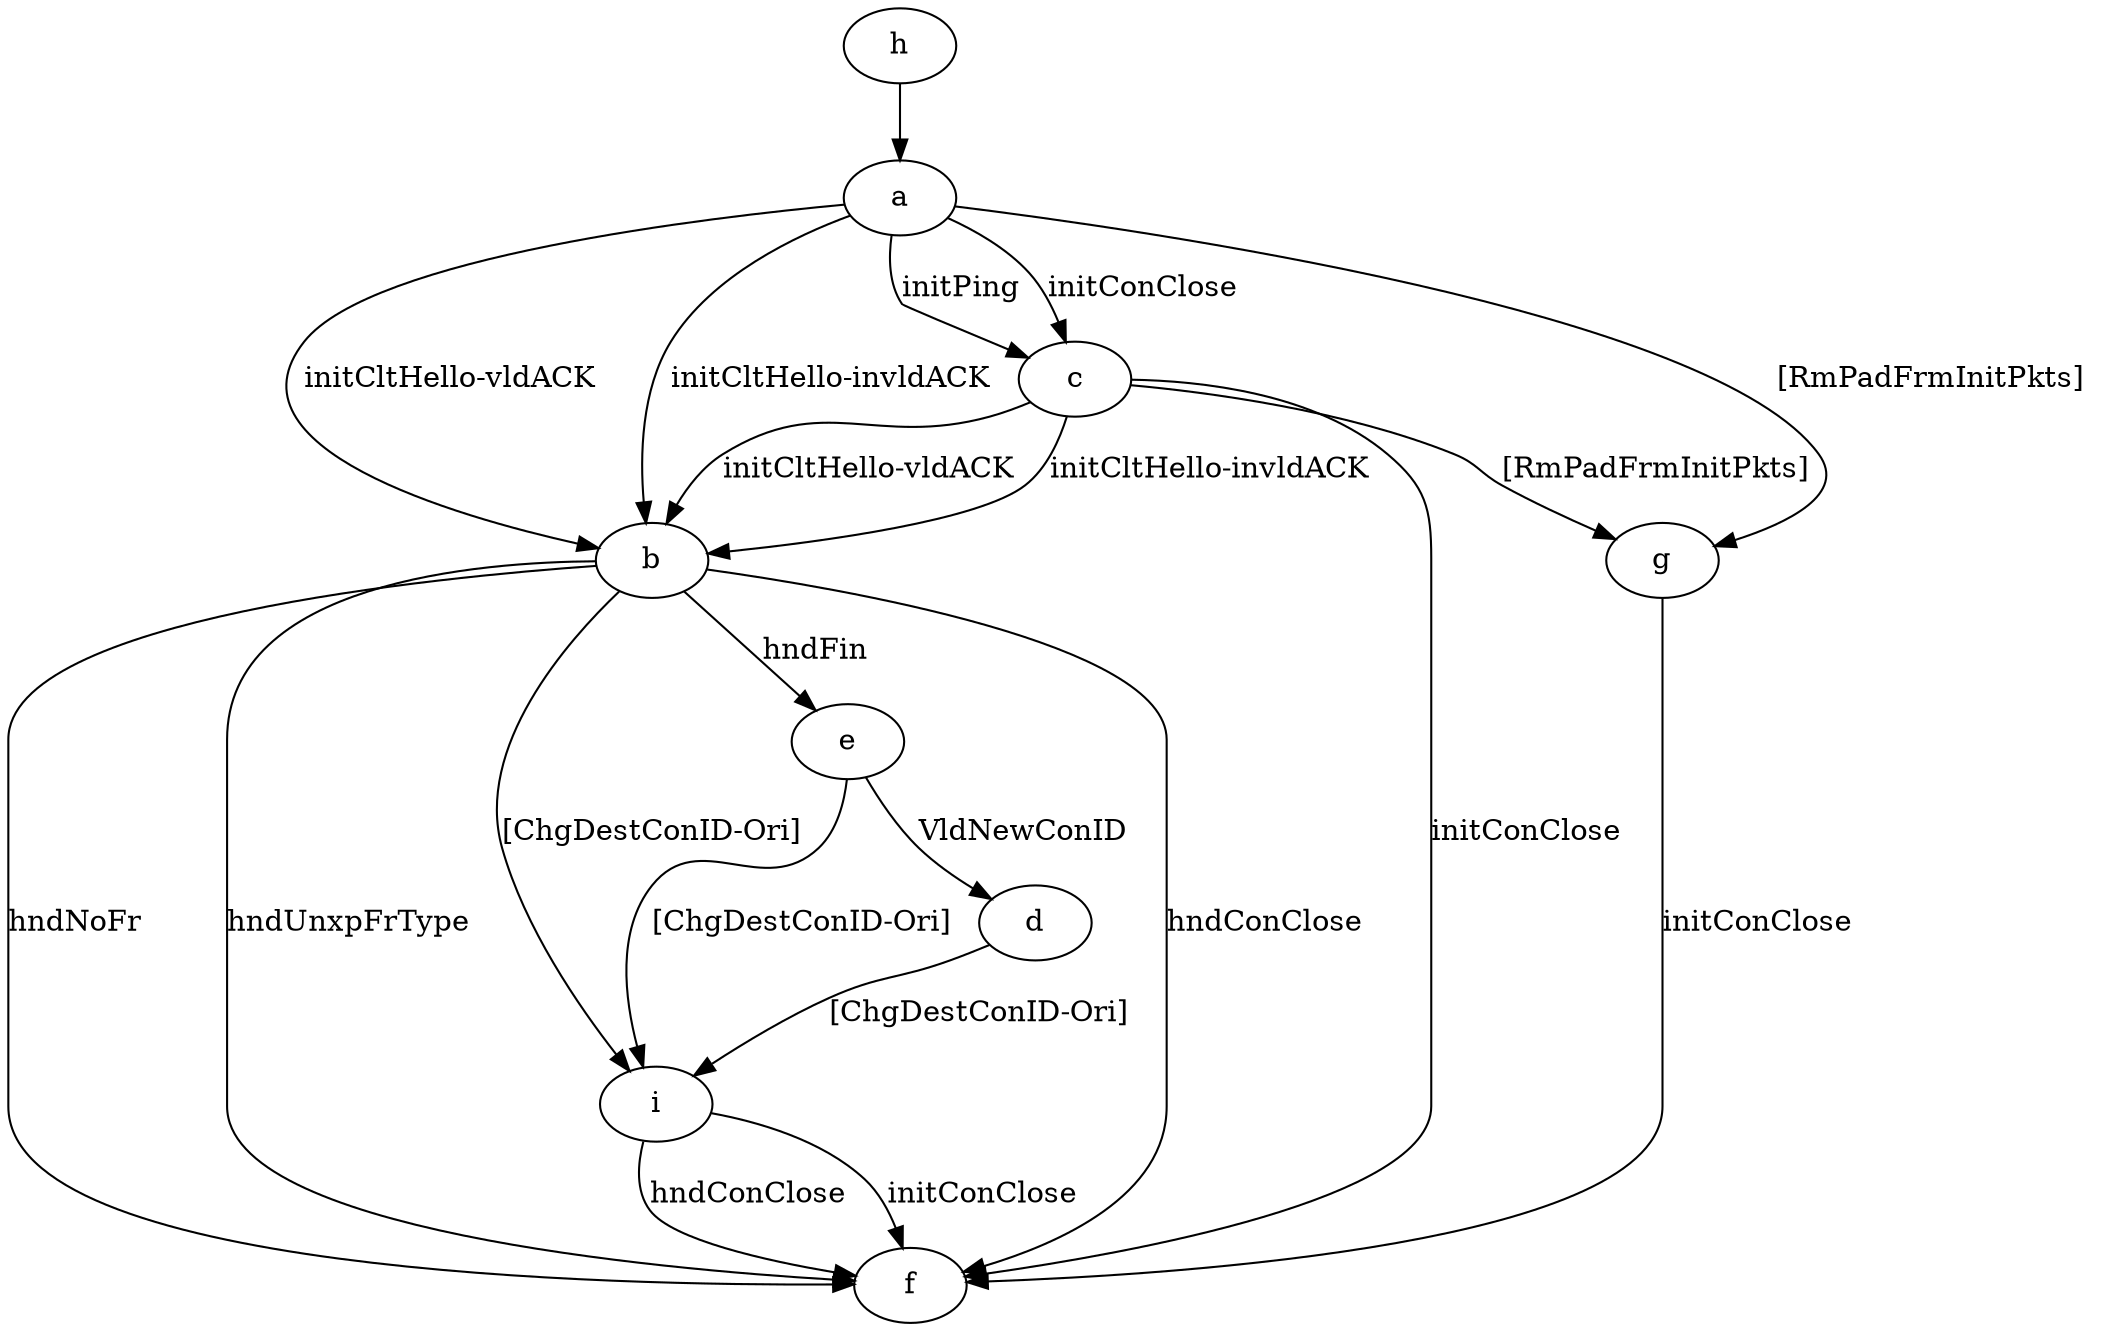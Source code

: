 digraph "" {
	a -> b	[key=0,
		label="initCltHello-vldACK "];
	a -> b	[key=1,
		label="initCltHello-invldACK "];
	a -> c	[key=0,
		label="initPing "];
	a -> c	[key=1,
		label="initConClose "];
	a -> g	[key=0,
		label="[RmPadFrmInitPkts] "];
	b -> e	[key=0,
		label="hndFin "];
	b -> f	[key=0,
		label="hndConClose "];
	b -> f	[key=1,
		label="hndNoFr "];
	b -> f	[key=2,
		label="hndUnxpFrType "];
	b -> i	[key=0,
		label="[ChgDestConID-Ori] "];
	c -> b	[key=0,
		label="initCltHello-vldACK "];
	c -> b	[key=1,
		label="initCltHello-invldACK "];
	c -> f	[key=0,
		label="initConClose "];
	c -> g	[key=0,
		label="[RmPadFrmInitPkts] "];
	d -> i	[key=0,
		label="[ChgDestConID-Ori] "];
	e -> d	[key=0,
		label="VldNewConID "];
	e -> i	[key=0,
		label="[ChgDestConID-Ori] "];
	g -> f	[key=0,
		label="initConClose "];
	h -> a	[key=0];
	i -> f	[key=0,
		label="initConClose "];
	i -> f	[key=1,
		label="hndConClose "];
}
